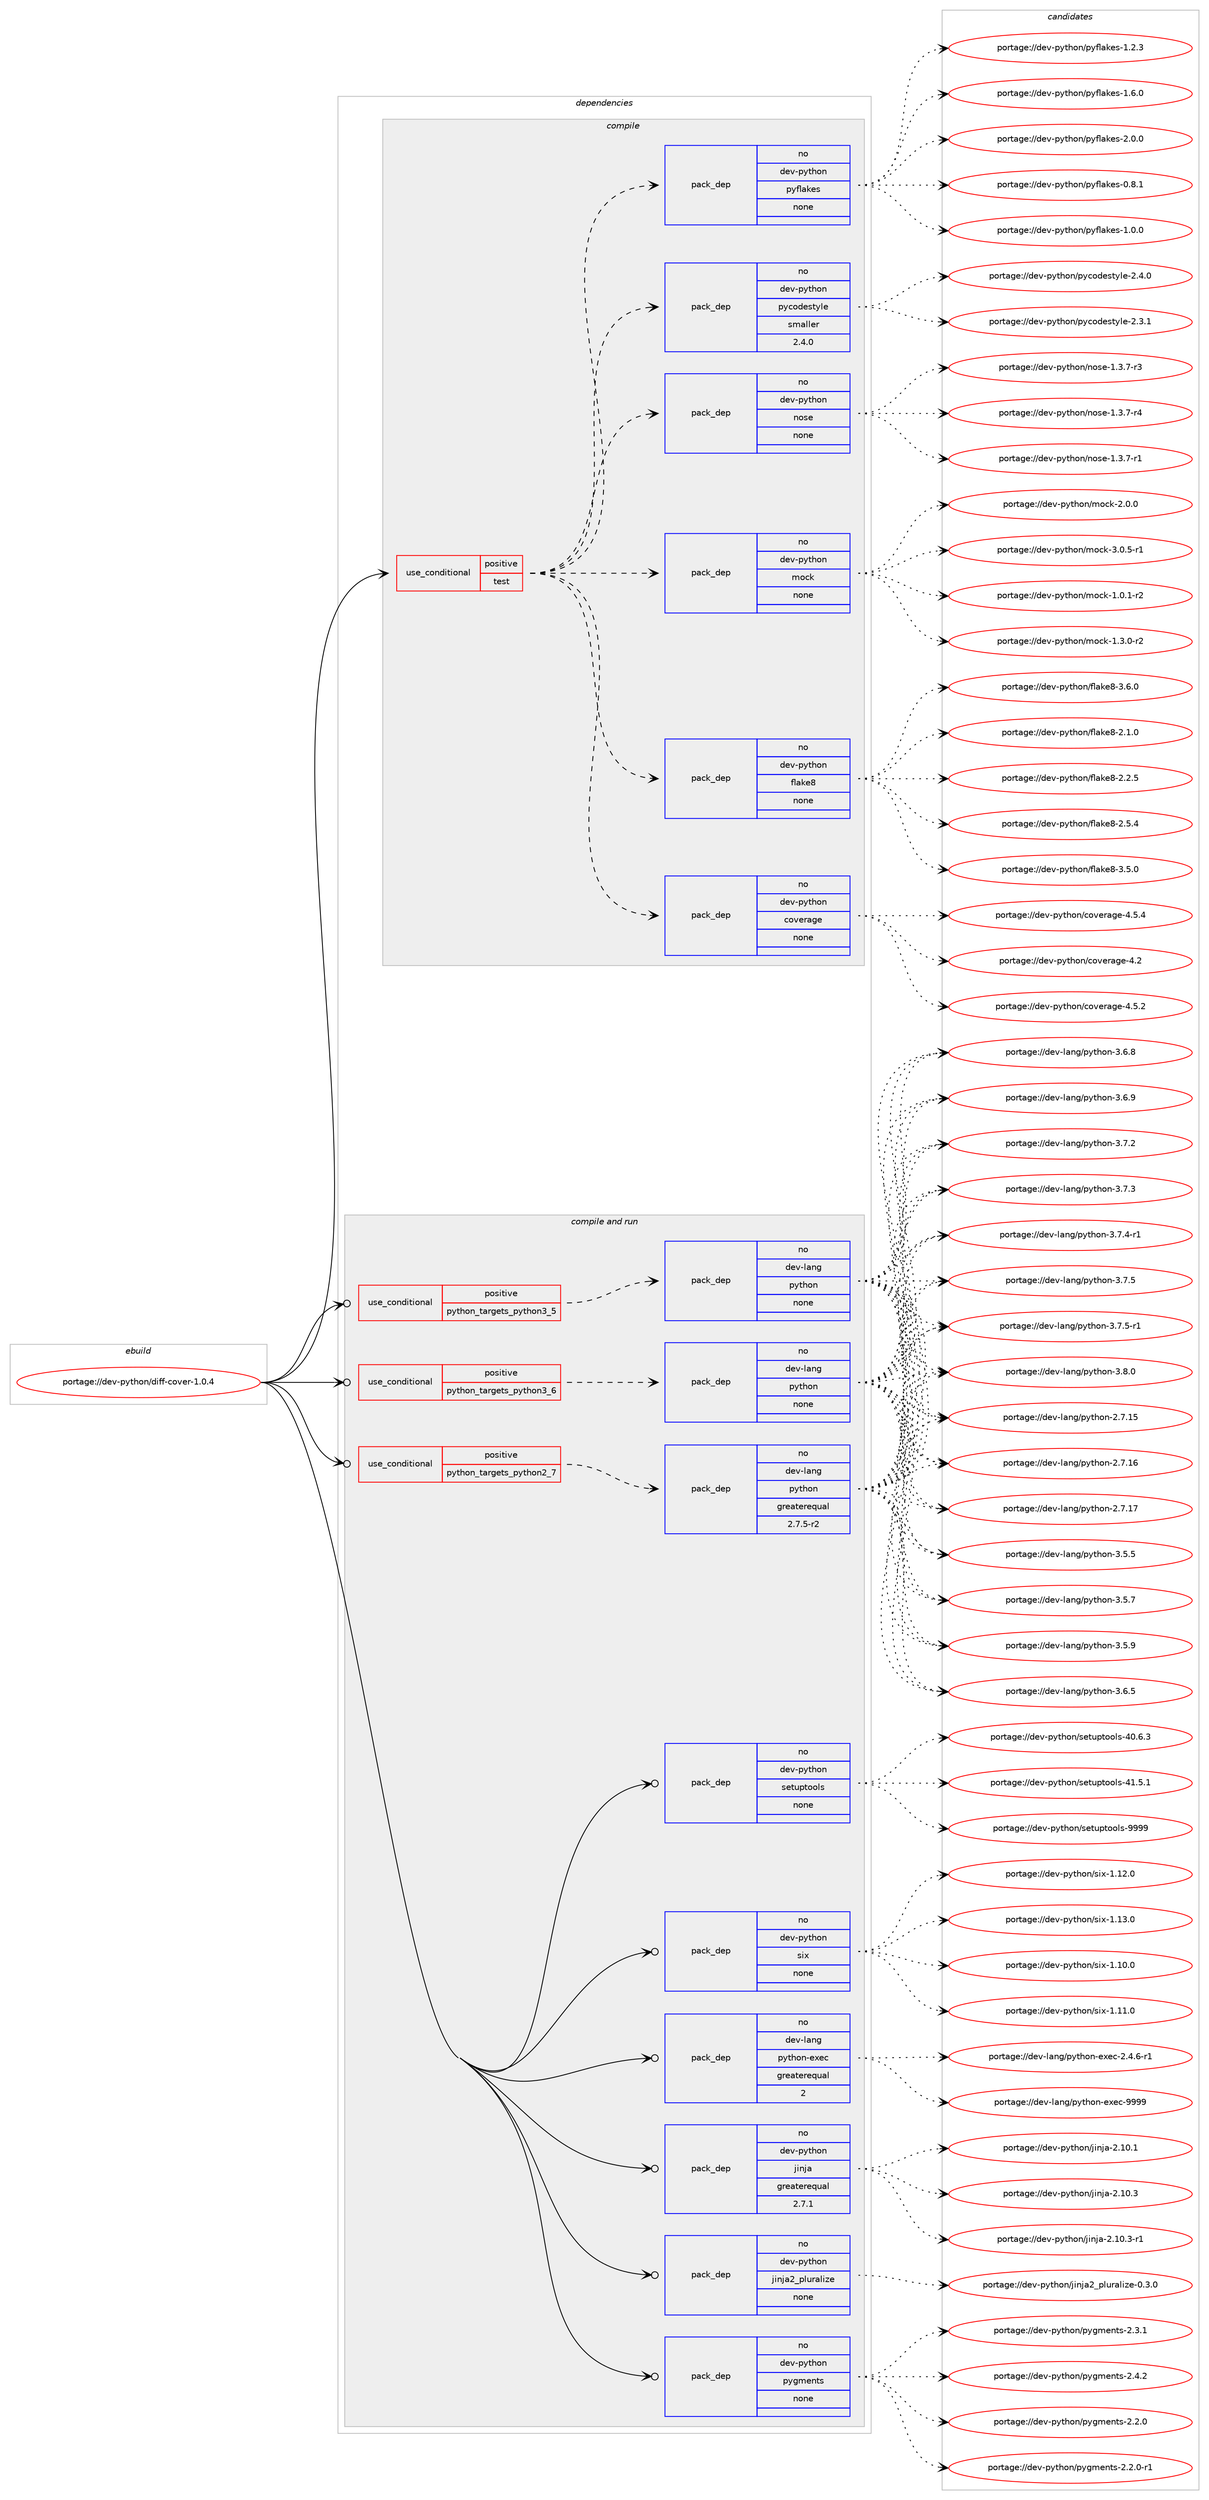 digraph prolog {

# *************
# Graph options
# *************

newrank=true;
concentrate=true;
compound=true;
graph [rankdir=LR,fontname=Helvetica,fontsize=10,ranksep=1.5];#, ranksep=2.5, nodesep=0.2];
edge  [arrowhead=vee];
node  [fontname=Helvetica,fontsize=10];

# **********
# The ebuild
# **********

subgraph cluster_leftcol {
color=gray;
rank=same;
label=<<i>ebuild</i>>;
id [label="portage://dev-python/diff-cover-1.0.4", color=red, width=4, href="../dev-python/diff-cover-1.0.4.svg"];
}

# ****************
# The dependencies
# ****************

subgraph cluster_midcol {
color=gray;
label=<<i>dependencies</i>>;
subgraph cluster_compile {
fillcolor="#eeeeee";
style=filled;
label=<<i>compile</i>>;
subgraph cond27583 {
dependency136077 [label=<<TABLE BORDER="0" CELLBORDER="1" CELLSPACING="0" CELLPADDING="4"><TR><TD ROWSPAN="3" CELLPADDING="10">use_conditional</TD></TR><TR><TD>positive</TD></TR><TR><TD>test</TD></TR></TABLE>>, shape=none, color=red];
subgraph pack105177 {
dependency136078 [label=<<TABLE BORDER="0" CELLBORDER="1" CELLSPACING="0" CELLPADDING="4" WIDTH="220"><TR><TD ROWSPAN="6" CELLPADDING="30">pack_dep</TD></TR><TR><TD WIDTH="110">no</TD></TR><TR><TD>dev-python</TD></TR><TR><TD>coverage</TD></TR><TR><TD>none</TD></TR><TR><TD></TD></TR></TABLE>>, shape=none, color=blue];
}
dependency136077:e -> dependency136078:w [weight=20,style="dashed",arrowhead="vee"];
subgraph pack105178 {
dependency136079 [label=<<TABLE BORDER="0" CELLBORDER="1" CELLSPACING="0" CELLPADDING="4" WIDTH="220"><TR><TD ROWSPAN="6" CELLPADDING="30">pack_dep</TD></TR><TR><TD WIDTH="110">no</TD></TR><TR><TD>dev-python</TD></TR><TR><TD>flake8</TD></TR><TR><TD>none</TD></TR><TR><TD></TD></TR></TABLE>>, shape=none, color=blue];
}
dependency136077:e -> dependency136079:w [weight=20,style="dashed",arrowhead="vee"];
subgraph pack105179 {
dependency136080 [label=<<TABLE BORDER="0" CELLBORDER="1" CELLSPACING="0" CELLPADDING="4" WIDTH="220"><TR><TD ROWSPAN="6" CELLPADDING="30">pack_dep</TD></TR><TR><TD WIDTH="110">no</TD></TR><TR><TD>dev-python</TD></TR><TR><TD>mock</TD></TR><TR><TD>none</TD></TR><TR><TD></TD></TR></TABLE>>, shape=none, color=blue];
}
dependency136077:e -> dependency136080:w [weight=20,style="dashed",arrowhead="vee"];
subgraph pack105180 {
dependency136081 [label=<<TABLE BORDER="0" CELLBORDER="1" CELLSPACING="0" CELLPADDING="4" WIDTH="220"><TR><TD ROWSPAN="6" CELLPADDING="30">pack_dep</TD></TR><TR><TD WIDTH="110">no</TD></TR><TR><TD>dev-python</TD></TR><TR><TD>nose</TD></TR><TR><TD>none</TD></TR><TR><TD></TD></TR></TABLE>>, shape=none, color=blue];
}
dependency136077:e -> dependency136081:w [weight=20,style="dashed",arrowhead="vee"];
subgraph pack105181 {
dependency136082 [label=<<TABLE BORDER="0" CELLBORDER="1" CELLSPACING="0" CELLPADDING="4" WIDTH="220"><TR><TD ROWSPAN="6" CELLPADDING="30">pack_dep</TD></TR><TR><TD WIDTH="110">no</TD></TR><TR><TD>dev-python</TD></TR><TR><TD>pycodestyle</TD></TR><TR><TD>smaller</TD></TR><TR><TD>2.4.0</TD></TR></TABLE>>, shape=none, color=blue];
}
dependency136077:e -> dependency136082:w [weight=20,style="dashed",arrowhead="vee"];
subgraph pack105182 {
dependency136083 [label=<<TABLE BORDER="0" CELLBORDER="1" CELLSPACING="0" CELLPADDING="4" WIDTH="220"><TR><TD ROWSPAN="6" CELLPADDING="30">pack_dep</TD></TR><TR><TD WIDTH="110">no</TD></TR><TR><TD>dev-python</TD></TR><TR><TD>pyflakes</TD></TR><TR><TD>none</TD></TR><TR><TD></TD></TR></TABLE>>, shape=none, color=blue];
}
dependency136077:e -> dependency136083:w [weight=20,style="dashed",arrowhead="vee"];
}
id:e -> dependency136077:w [weight=20,style="solid",arrowhead="vee"];
}
subgraph cluster_compileandrun {
fillcolor="#eeeeee";
style=filled;
label=<<i>compile and run</i>>;
subgraph cond27584 {
dependency136084 [label=<<TABLE BORDER="0" CELLBORDER="1" CELLSPACING="0" CELLPADDING="4"><TR><TD ROWSPAN="3" CELLPADDING="10">use_conditional</TD></TR><TR><TD>positive</TD></TR><TR><TD>python_targets_python2_7</TD></TR></TABLE>>, shape=none, color=red];
subgraph pack105183 {
dependency136085 [label=<<TABLE BORDER="0" CELLBORDER="1" CELLSPACING="0" CELLPADDING="4" WIDTH="220"><TR><TD ROWSPAN="6" CELLPADDING="30">pack_dep</TD></TR><TR><TD WIDTH="110">no</TD></TR><TR><TD>dev-lang</TD></TR><TR><TD>python</TD></TR><TR><TD>greaterequal</TD></TR><TR><TD>2.7.5-r2</TD></TR></TABLE>>, shape=none, color=blue];
}
dependency136084:e -> dependency136085:w [weight=20,style="dashed",arrowhead="vee"];
}
id:e -> dependency136084:w [weight=20,style="solid",arrowhead="odotvee"];
subgraph cond27585 {
dependency136086 [label=<<TABLE BORDER="0" CELLBORDER="1" CELLSPACING="0" CELLPADDING="4"><TR><TD ROWSPAN="3" CELLPADDING="10">use_conditional</TD></TR><TR><TD>positive</TD></TR><TR><TD>python_targets_python3_5</TD></TR></TABLE>>, shape=none, color=red];
subgraph pack105184 {
dependency136087 [label=<<TABLE BORDER="0" CELLBORDER="1" CELLSPACING="0" CELLPADDING="4" WIDTH="220"><TR><TD ROWSPAN="6" CELLPADDING="30">pack_dep</TD></TR><TR><TD WIDTH="110">no</TD></TR><TR><TD>dev-lang</TD></TR><TR><TD>python</TD></TR><TR><TD>none</TD></TR><TR><TD></TD></TR></TABLE>>, shape=none, color=blue];
}
dependency136086:e -> dependency136087:w [weight=20,style="dashed",arrowhead="vee"];
}
id:e -> dependency136086:w [weight=20,style="solid",arrowhead="odotvee"];
subgraph cond27586 {
dependency136088 [label=<<TABLE BORDER="0" CELLBORDER="1" CELLSPACING="0" CELLPADDING="4"><TR><TD ROWSPAN="3" CELLPADDING="10">use_conditional</TD></TR><TR><TD>positive</TD></TR><TR><TD>python_targets_python3_6</TD></TR></TABLE>>, shape=none, color=red];
subgraph pack105185 {
dependency136089 [label=<<TABLE BORDER="0" CELLBORDER="1" CELLSPACING="0" CELLPADDING="4" WIDTH="220"><TR><TD ROWSPAN="6" CELLPADDING="30">pack_dep</TD></TR><TR><TD WIDTH="110">no</TD></TR><TR><TD>dev-lang</TD></TR><TR><TD>python</TD></TR><TR><TD>none</TD></TR><TR><TD></TD></TR></TABLE>>, shape=none, color=blue];
}
dependency136088:e -> dependency136089:w [weight=20,style="dashed",arrowhead="vee"];
}
id:e -> dependency136088:w [weight=20,style="solid",arrowhead="odotvee"];
subgraph pack105186 {
dependency136090 [label=<<TABLE BORDER="0" CELLBORDER="1" CELLSPACING="0" CELLPADDING="4" WIDTH="220"><TR><TD ROWSPAN="6" CELLPADDING="30">pack_dep</TD></TR><TR><TD WIDTH="110">no</TD></TR><TR><TD>dev-lang</TD></TR><TR><TD>python-exec</TD></TR><TR><TD>greaterequal</TD></TR><TR><TD>2</TD></TR></TABLE>>, shape=none, color=blue];
}
id:e -> dependency136090:w [weight=20,style="solid",arrowhead="odotvee"];
subgraph pack105187 {
dependency136091 [label=<<TABLE BORDER="0" CELLBORDER="1" CELLSPACING="0" CELLPADDING="4" WIDTH="220"><TR><TD ROWSPAN="6" CELLPADDING="30">pack_dep</TD></TR><TR><TD WIDTH="110">no</TD></TR><TR><TD>dev-python</TD></TR><TR><TD>jinja</TD></TR><TR><TD>greaterequal</TD></TR><TR><TD>2.7.1</TD></TR></TABLE>>, shape=none, color=blue];
}
id:e -> dependency136091:w [weight=20,style="solid",arrowhead="odotvee"];
subgraph pack105188 {
dependency136092 [label=<<TABLE BORDER="0" CELLBORDER="1" CELLSPACING="0" CELLPADDING="4" WIDTH="220"><TR><TD ROWSPAN="6" CELLPADDING="30">pack_dep</TD></TR><TR><TD WIDTH="110">no</TD></TR><TR><TD>dev-python</TD></TR><TR><TD>jinja2_pluralize</TD></TR><TR><TD>none</TD></TR><TR><TD></TD></TR></TABLE>>, shape=none, color=blue];
}
id:e -> dependency136092:w [weight=20,style="solid",arrowhead="odotvee"];
subgraph pack105189 {
dependency136093 [label=<<TABLE BORDER="0" CELLBORDER="1" CELLSPACING="0" CELLPADDING="4" WIDTH="220"><TR><TD ROWSPAN="6" CELLPADDING="30">pack_dep</TD></TR><TR><TD WIDTH="110">no</TD></TR><TR><TD>dev-python</TD></TR><TR><TD>pygments</TD></TR><TR><TD>none</TD></TR><TR><TD></TD></TR></TABLE>>, shape=none, color=blue];
}
id:e -> dependency136093:w [weight=20,style="solid",arrowhead="odotvee"];
subgraph pack105190 {
dependency136094 [label=<<TABLE BORDER="0" CELLBORDER="1" CELLSPACING="0" CELLPADDING="4" WIDTH="220"><TR><TD ROWSPAN="6" CELLPADDING="30">pack_dep</TD></TR><TR><TD WIDTH="110">no</TD></TR><TR><TD>dev-python</TD></TR><TR><TD>setuptools</TD></TR><TR><TD>none</TD></TR><TR><TD></TD></TR></TABLE>>, shape=none, color=blue];
}
id:e -> dependency136094:w [weight=20,style="solid",arrowhead="odotvee"];
subgraph pack105191 {
dependency136095 [label=<<TABLE BORDER="0" CELLBORDER="1" CELLSPACING="0" CELLPADDING="4" WIDTH="220"><TR><TD ROWSPAN="6" CELLPADDING="30">pack_dep</TD></TR><TR><TD WIDTH="110">no</TD></TR><TR><TD>dev-python</TD></TR><TR><TD>six</TD></TR><TR><TD>none</TD></TR><TR><TD></TD></TR></TABLE>>, shape=none, color=blue];
}
id:e -> dependency136095:w [weight=20,style="solid",arrowhead="odotvee"];
}
subgraph cluster_run {
fillcolor="#eeeeee";
style=filled;
label=<<i>run</i>>;
}
}

# **************
# The candidates
# **************

subgraph cluster_choices {
rank=same;
color=gray;
label=<<i>candidates</i>>;

subgraph choice105177 {
color=black;
nodesep=1;
choiceportage1001011184511212111610411111047991111181011149710310145524650 [label="portage://dev-python/coverage-4.2", color=red, width=4,href="../dev-python/coverage-4.2.svg"];
choiceportage10010111845112121116104111110479911111810111497103101455246534650 [label="portage://dev-python/coverage-4.5.2", color=red, width=4,href="../dev-python/coverage-4.5.2.svg"];
choiceportage10010111845112121116104111110479911111810111497103101455246534652 [label="portage://dev-python/coverage-4.5.4", color=red, width=4,href="../dev-python/coverage-4.5.4.svg"];
dependency136078:e -> choiceportage1001011184511212111610411111047991111181011149710310145524650:w [style=dotted,weight="100"];
dependency136078:e -> choiceportage10010111845112121116104111110479911111810111497103101455246534650:w [style=dotted,weight="100"];
dependency136078:e -> choiceportage10010111845112121116104111110479911111810111497103101455246534652:w [style=dotted,weight="100"];
}
subgraph choice105178 {
color=black;
nodesep=1;
choiceportage10010111845112121116104111110471021089710710156455046494648 [label="portage://dev-python/flake8-2.1.0", color=red, width=4,href="../dev-python/flake8-2.1.0.svg"];
choiceportage10010111845112121116104111110471021089710710156455046504653 [label="portage://dev-python/flake8-2.2.5", color=red, width=4,href="../dev-python/flake8-2.2.5.svg"];
choiceportage10010111845112121116104111110471021089710710156455046534652 [label="portage://dev-python/flake8-2.5.4", color=red, width=4,href="../dev-python/flake8-2.5.4.svg"];
choiceportage10010111845112121116104111110471021089710710156455146534648 [label="portage://dev-python/flake8-3.5.0", color=red, width=4,href="../dev-python/flake8-3.5.0.svg"];
choiceportage10010111845112121116104111110471021089710710156455146544648 [label="portage://dev-python/flake8-3.6.0", color=red, width=4,href="../dev-python/flake8-3.6.0.svg"];
dependency136079:e -> choiceportage10010111845112121116104111110471021089710710156455046494648:w [style=dotted,weight="100"];
dependency136079:e -> choiceportage10010111845112121116104111110471021089710710156455046504653:w [style=dotted,weight="100"];
dependency136079:e -> choiceportage10010111845112121116104111110471021089710710156455046534652:w [style=dotted,weight="100"];
dependency136079:e -> choiceportage10010111845112121116104111110471021089710710156455146534648:w [style=dotted,weight="100"];
dependency136079:e -> choiceportage10010111845112121116104111110471021089710710156455146544648:w [style=dotted,weight="100"];
}
subgraph choice105179 {
color=black;
nodesep=1;
choiceportage1001011184511212111610411111047109111991074549464846494511450 [label="portage://dev-python/mock-1.0.1-r2", color=red, width=4,href="../dev-python/mock-1.0.1-r2.svg"];
choiceportage1001011184511212111610411111047109111991074549465146484511450 [label="portage://dev-python/mock-1.3.0-r2", color=red, width=4,href="../dev-python/mock-1.3.0-r2.svg"];
choiceportage100101118451121211161041111104710911199107455046484648 [label="portage://dev-python/mock-2.0.0", color=red, width=4,href="../dev-python/mock-2.0.0.svg"];
choiceportage1001011184511212111610411111047109111991074551464846534511449 [label="portage://dev-python/mock-3.0.5-r1", color=red, width=4,href="../dev-python/mock-3.0.5-r1.svg"];
dependency136080:e -> choiceportage1001011184511212111610411111047109111991074549464846494511450:w [style=dotted,weight="100"];
dependency136080:e -> choiceportage1001011184511212111610411111047109111991074549465146484511450:w [style=dotted,weight="100"];
dependency136080:e -> choiceportage100101118451121211161041111104710911199107455046484648:w [style=dotted,weight="100"];
dependency136080:e -> choiceportage1001011184511212111610411111047109111991074551464846534511449:w [style=dotted,weight="100"];
}
subgraph choice105180 {
color=black;
nodesep=1;
choiceportage10010111845112121116104111110471101111151014549465146554511449 [label="portage://dev-python/nose-1.3.7-r1", color=red, width=4,href="../dev-python/nose-1.3.7-r1.svg"];
choiceportage10010111845112121116104111110471101111151014549465146554511451 [label="portage://dev-python/nose-1.3.7-r3", color=red, width=4,href="../dev-python/nose-1.3.7-r3.svg"];
choiceportage10010111845112121116104111110471101111151014549465146554511452 [label="portage://dev-python/nose-1.3.7-r4", color=red, width=4,href="../dev-python/nose-1.3.7-r4.svg"];
dependency136081:e -> choiceportage10010111845112121116104111110471101111151014549465146554511449:w [style=dotted,weight="100"];
dependency136081:e -> choiceportage10010111845112121116104111110471101111151014549465146554511451:w [style=dotted,weight="100"];
dependency136081:e -> choiceportage10010111845112121116104111110471101111151014549465146554511452:w [style=dotted,weight="100"];
}
subgraph choice105181 {
color=black;
nodesep=1;
choiceportage100101118451121211161041111104711212199111100101115116121108101455046514649 [label="portage://dev-python/pycodestyle-2.3.1", color=red, width=4,href="../dev-python/pycodestyle-2.3.1.svg"];
choiceportage100101118451121211161041111104711212199111100101115116121108101455046524648 [label="portage://dev-python/pycodestyle-2.4.0", color=red, width=4,href="../dev-python/pycodestyle-2.4.0.svg"];
dependency136082:e -> choiceportage100101118451121211161041111104711212199111100101115116121108101455046514649:w [style=dotted,weight="100"];
dependency136082:e -> choiceportage100101118451121211161041111104711212199111100101115116121108101455046524648:w [style=dotted,weight="100"];
}
subgraph choice105182 {
color=black;
nodesep=1;
choiceportage100101118451121211161041111104711212110210897107101115454846564649 [label="portage://dev-python/pyflakes-0.8.1", color=red, width=4,href="../dev-python/pyflakes-0.8.1.svg"];
choiceportage100101118451121211161041111104711212110210897107101115454946484648 [label="portage://dev-python/pyflakes-1.0.0", color=red, width=4,href="../dev-python/pyflakes-1.0.0.svg"];
choiceportage100101118451121211161041111104711212110210897107101115454946504651 [label="portage://dev-python/pyflakes-1.2.3", color=red, width=4,href="../dev-python/pyflakes-1.2.3.svg"];
choiceportage100101118451121211161041111104711212110210897107101115454946544648 [label="portage://dev-python/pyflakes-1.6.0", color=red, width=4,href="../dev-python/pyflakes-1.6.0.svg"];
choiceportage100101118451121211161041111104711212110210897107101115455046484648 [label="portage://dev-python/pyflakes-2.0.0", color=red, width=4,href="../dev-python/pyflakes-2.0.0.svg"];
dependency136083:e -> choiceportage100101118451121211161041111104711212110210897107101115454846564649:w [style=dotted,weight="100"];
dependency136083:e -> choiceportage100101118451121211161041111104711212110210897107101115454946484648:w [style=dotted,weight="100"];
dependency136083:e -> choiceportage100101118451121211161041111104711212110210897107101115454946504651:w [style=dotted,weight="100"];
dependency136083:e -> choiceportage100101118451121211161041111104711212110210897107101115454946544648:w [style=dotted,weight="100"];
dependency136083:e -> choiceportage100101118451121211161041111104711212110210897107101115455046484648:w [style=dotted,weight="100"];
}
subgraph choice105183 {
color=black;
nodesep=1;
choiceportage10010111845108971101034711212111610411111045504655464953 [label="portage://dev-lang/python-2.7.15", color=red, width=4,href="../dev-lang/python-2.7.15.svg"];
choiceportage10010111845108971101034711212111610411111045504655464954 [label="portage://dev-lang/python-2.7.16", color=red, width=4,href="../dev-lang/python-2.7.16.svg"];
choiceportage10010111845108971101034711212111610411111045504655464955 [label="portage://dev-lang/python-2.7.17", color=red, width=4,href="../dev-lang/python-2.7.17.svg"];
choiceportage100101118451089711010347112121116104111110455146534653 [label="portage://dev-lang/python-3.5.5", color=red, width=4,href="../dev-lang/python-3.5.5.svg"];
choiceportage100101118451089711010347112121116104111110455146534655 [label="portage://dev-lang/python-3.5.7", color=red, width=4,href="../dev-lang/python-3.5.7.svg"];
choiceportage100101118451089711010347112121116104111110455146534657 [label="portage://dev-lang/python-3.5.9", color=red, width=4,href="../dev-lang/python-3.5.9.svg"];
choiceportage100101118451089711010347112121116104111110455146544653 [label="portage://dev-lang/python-3.6.5", color=red, width=4,href="../dev-lang/python-3.6.5.svg"];
choiceportage100101118451089711010347112121116104111110455146544656 [label="portage://dev-lang/python-3.6.8", color=red, width=4,href="../dev-lang/python-3.6.8.svg"];
choiceportage100101118451089711010347112121116104111110455146544657 [label="portage://dev-lang/python-3.6.9", color=red, width=4,href="../dev-lang/python-3.6.9.svg"];
choiceportage100101118451089711010347112121116104111110455146554650 [label="portage://dev-lang/python-3.7.2", color=red, width=4,href="../dev-lang/python-3.7.2.svg"];
choiceportage100101118451089711010347112121116104111110455146554651 [label="portage://dev-lang/python-3.7.3", color=red, width=4,href="../dev-lang/python-3.7.3.svg"];
choiceportage1001011184510897110103471121211161041111104551465546524511449 [label="portage://dev-lang/python-3.7.4-r1", color=red, width=4,href="../dev-lang/python-3.7.4-r1.svg"];
choiceportage100101118451089711010347112121116104111110455146554653 [label="portage://dev-lang/python-3.7.5", color=red, width=4,href="../dev-lang/python-3.7.5.svg"];
choiceportage1001011184510897110103471121211161041111104551465546534511449 [label="portage://dev-lang/python-3.7.5-r1", color=red, width=4,href="../dev-lang/python-3.7.5-r1.svg"];
choiceportage100101118451089711010347112121116104111110455146564648 [label="portage://dev-lang/python-3.8.0", color=red, width=4,href="../dev-lang/python-3.8.0.svg"];
dependency136085:e -> choiceportage10010111845108971101034711212111610411111045504655464953:w [style=dotted,weight="100"];
dependency136085:e -> choiceportage10010111845108971101034711212111610411111045504655464954:w [style=dotted,weight="100"];
dependency136085:e -> choiceportage10010111845108971101034711212111610411111045504655464955:w [style=dotted,weight="100"];
dependency136085:e -> choiceportage100101118451089711010347112121116104111110455146534653:w [style=dotted,weight="100"];
dependency136085:e -> choiceportage100101118451089711010347112121116104111110455146534655:w [style=dotted,weight="100"];
dependency136085:e -> choiceportage100101118451089711010347112121116104111110455146534657:w [style=dotted,weight="100"];
dependency136085:e -> choiceportage100101118451089711010347112121116104111110455146544653:w [style=dotted,weight="100"];
dependency136085:e -> choiceportage100101118451089711010347112121116104111110455146544656:w [style=dotted,weight="100"];
dependency136085:e -> choiceportage100101118451089711010347112121116104111110455146544657:w [style=dotted,weight="100"];
dependency136085:e -> choiceportage100101118451089711010347112121116104111110455146554650:w [style=dotted,weight="100"];
dependency136085:e -> choiceportage100101118451089711010347112121116104111110455146554651:w [style=dotted,weight="100"];
dependency136085:e -> choiceportage1001011184510897110103471121211161041111104551465546524511449:w [style=dotted,weight="100"];
dependency136085:e -> choiceportage100101118451089711010347112121116104111110455146554653:w [style=dotted,weight="100"];
dependency136085:e -> choiceportage1001011184510897110103471121211161041111104551465546534511449:w [style=dotted,weight="100"];
dependency136085:e -> choiceportage100101118451089711010347112121116104111110455146564648:w [style=dotted,weight="100"];
}
subgraph choice105184 {
color=black;
nodesep=1;
choiceportage10010111845108971101034711212111610411111045504655464953 [label="portage://dev-lang/python-2.7.15", color=red, width=4,href="../dev-lang/python-2.7.15.svg"];
choiceportage10010111845108971101034711212111610411111045504655464954 [label="portage://dev-lang/python-2.7.16", color=red, width=4,href="../dev-lang/python-2.7.16.svg"];
choiceportage10010111845108971101034711212111610411111045504655464955 [label="portage://dev-lang/python-2.7.17", color=red, width=4,href="../dev-lang/python-2.7.17.svg"];
choiceportage100101118451089711010347112121116104111110455146534653 [label="portage://dev-lang/python-3.5.5", color=red, width=4,href="../dev-lang/python-3.5.5.svg"];
choiceportage100101118451089711010347112121116104111110455146534655 [label="portage://dev-lang/python-3.5.7", color=red, width=4,href="../dev-lang/python-3.5.7.svg"];
choiceportage100101118451089711010347112121116104111110455146534657 [label="portage://dev-lang/python-3.5.9", color=red, width=4,href="../dev-lang/python-3.5.9.svg"];
choiceportage100101118451089711010347112121116104111110455146544653 [label="portage://dev-lang/python-3.6.5", color=red, width=4,href="../dev-lang/python-3.6.5.svg"];
choiceportage100101118451089711010347112121116104111110455146544656 [label="portage://dev-lang/python-3.6.8", color=red, width=4,href="../dev-lang/python-3.6.8.svg"];
choiceportage100101118451089711010347112121116104111110455146544657 [label="portage://dev-lang/python-3.6.9", color=red, width=4,href="../dev-lang/python-3.6.9.svg"];
choiceportage100101118451089711010347112121116104111110455146554650 [label="portage://dev-lang/python-3.7.2", color=red, width=4,href="../dev-lang/python-3.7.2.svg"];
choiceportage100101118451089711010347112121116104111110455146554651 [label="portage://dev-lang/python-3.7.3", color=red, width=4,href="../dev-lang/python-3.7.3.svg"];
choiceportage1001011184510897110103471121211161041111104551465546524511449 [label="portage://dev-lang/python-3.7.4-r1", color=red, width=4,href="../dev-lang/python-3.7.4-r1.svg"];
choiceportage100101118451089711010347112121116104111110455146554653 [label="portage://dev-lang/python-3.7.5", color=red, width=4,href="../dev-lang/python-3.7.5.svg"];
choiceportage1001011184510897110103471121211161041111104551465546534511449 [label="portage://dev-lang/python-3.7.5-r1", color=red, width=4,href="../dev-lang/python-3.7.5-r1.svg"];
choiceportage100101118451089711010347112121116104111110455146564648 [label="portage://dev-lang/python-3.8.0", color=red, width=4,href="../dev-lang/python-3.8.0.svg"];
dependency136087:e -> choiceportage10010111845108971101034711212111610411111045504655464953:w [style=dotted,weight="100"];
dependency136087:e -> choiceportage10010111845108971101034711212111610411111045504655464954:w [style=dotted,weight="100"];
dependency136087:e -> choiceportage10010111845108971101034711212111610411111045504655464955:w [style=dotted,weight="100"];
dependency136087:e -> choiceportage100101118451089711010347112121116104111110455146534653:w [style=dotted,weight="100"];
dependency136087:e -> choiceportage100101118451089711010347112121116104111110455146534655:w [style=dotted,weight="100"];
dependency136087:e -> choiceportage100101118451089711010347112121116104111110455146534657:w [style=dotted,weight="100"];
dependency136087:e -> choiceportage100101118451089711010347112121116104111110455146544653:w [style=dotted,weight="100"];
dependency136087:e -> choiceportage100101118451089711010347112121116104111110455146544656:w [style=dotted,weight="100"];
dependency136087:e -> choiceportage100101118451089711010347112121116104111110455146544657:w [style=dotted,weight="100"];
dependency136087:e -> choiceportage100101118451089711010347112121116104111110455146554650:w [style=dotted,weight="100"];
dependency136087:e -> choiceportage100101118451089711010347112121116104111110455146554651:w [style=dotted,weight="100"];
dependency136087:e -> choiceportage1001011184510897110103471121211161041111104551465546524511449:w [style=dotted,weight="100"];
dependency136087:e -> choiceportage100101118451089711010347112121116104111110455146554653:w [style=dotted,weight="100"];
dependency136087:e -> choiceportage1001011184510897110103471121211161041111104551465546534511449:w [style=dotted,weight="100"];
dependency136087:e -> choiceportage100101118451089711010347112121116104111110455146564648:w [style=dotted,weight="100"];
}
subgraph choice105185 {
color=black;
nodesep=1;
choiceportage10010111845108971101034711212111610411111045504655464953 [label="portage://dev-lang/python-2.7.15", color=red, width=4,href="../dev-lang/python-2.7.15.svg"];
choiceportage10010111845108971101034711212111610411111045504655464954 [label="portage://dev-lang/python-2.7.16", color=red, width=4,href="../dev-lang/python-2.7.16.svg"];
choiceportage10010111845108971101034711212111610411111045504655464955 [label="portage://dev-lang/python-2.7.17", color=red, width=4,href="../dev-lang/python-2.7.17.svg"];
choiceportage100101118451089711010347112121116104111110455146534653 [label="portage://dev-lang/python-3.5.5", color=red, width=4,href="../dev-lang/python-3.5.5.svg"];
choiceportage100101118451089711010347112121116104111110455146534655 [label="portage://dev-lang/python-3.5.7", color=red, width=4,href="../dev-lang/python-3.5.7.svg"];
choiceportage100101118451089711010347112121116104111110455146534657 [label="portage://dev-lang/python-3.5.9", color=red, width=4,href="../dev-lang/python-3.5.9.svg"];
choiceportage100101118451089711010347112121116104111110455146544653 [label="portage://dev-lang/python-3.6.5", color=red, width=4,href="../dev-lang/python-3.6.5.svg"];
choiceportage100101118451089711010347112121116104111110455146544656 [label="portage://dev-lang/python-3.6.8", color=red, width=4,href="../dev-lang/python-3.6.8.svg"];
choiceportage100101118451089711010347112121116104111110455146544657 [label="portage://dev-lang/python-3.6.9", color=red, width=4,href="../dev-lang/python-3.6.9.svg"];
choiceportage100101118451089711010347112121116104111110455146554650 [label="portage://dev-lang/python-3.7.2", color=red, width=4,href="../dev-lang/python-3.7.2.svg"];
choiceportage100101118451089711010347112121116104111110455146554651 [label="portage://dev-lang/python-3.7.3", color=red, width=4,href="../dev-lang/python-3.7.3.svg"];
choiceportage1001011184510897110103471121211161041111104551465546524511449 [label="portage://dev-lang/python-3.7.4-r1", color=red, width=4,href="../dev-lang/python-3.7.4-r1.svg"];
choiceportage100101118451089711010347112121116104111110455146554653 [label="portage://dev-lang/python-3.7.5", color=red, width=4,href="../dev-lang/python-3.7.5.svg"];
choiceportage1001011184510897110103471121211161041111104551465546534511449 [label="portage://dev-lang/python-3.7.5-r1", color=red, width=4,href="../dev-lang/python-3.7.5-r1.svg"];
choiceportage100101118451089711010347112121116104111110455146564648 [label="portage://dev-lang/python-3.8.0", color=red, width=4,href="../dev-lang/python-3.8.0.svg"];
dependency136089:e -> choiceportage10010111845108971101034711212111610411111045504655464953:w [style=dotted,weight="100"];
dependency136089:e -> choiceportage10010111845108971101034711212111610411111045504655464954:w [style=dotted,weight="100"];
dependency136089:e -> choiceportage10010111845108971101034711212111610411111045504655464955:w [style=dotted,weight="100"];
dependency136089:e -> choiceportage100101118451089711010347112121116104111110455146534653:w [style=dotted,weight="100"];
dependency136089:e -> choiceportage100101118451089711010347112121116104111110455146534655:w [style=dotted,weight="100"];
dependency136089:e -> choiceportage100101118451089711010347112121116104111110455146534657:w [style=dotted,weight="100"];
dependency136089:e -> choiceportage100101118451089711010347112121116104111110455146544653:w [style=dotted,weight="100"];
dependency136089:e -> choiceportage100101118451089711010347112121116104111110455146544656:w [style=dotted,weight="100"];
dependency136089:e -> choiceportage100101118451089711010347112121116104111110455146544657:w [style=dotted,weight="100"];
dependency136089:e -> choiceportage100101118451089711010347112121116104111110455146554650:w [style=dotted,weight="100"];
dependency136089:e -> choiceportage100101118451089711010347112121116104111110455146554651:w [style=dotted,weight="100"];
dependency136089:e -> choiceportage1001011184510897110103471121211161041111104551465546524511449:w [style=dotted,weight="100"];
dependency136089:e -> choiceportage100101118451089711010347112121116104111110455146554653:w [style=dotted,weight="100"];
dependency136089:e -> choiceportage1001011184510897110103471121211161041111104551465546534511449:w [style=dotted,weight="100"];
dependency136089:e -> choiceportage100101118451089711010347112121116104111110455146564648:w [style=dotted,weight="100"];
}
subgraph choice105186 {
color=black;
nodesep=1;
choiceportage10010111845108971101034711212111610411111045101120101994550465246544511449 [label="portage://dev-lang/python-exec-2.4.6-r1", color=red, width=4,href="../dev-lang/python-exec-2.4.6-r1.svg"];
choiceportage10010111845108971101034711212111610411111045101120101994557575757 [label="portage://dev-lang/python-exec-9999", color=red, width=4,href="../dev-lang/python-exec-9999.svg"];
dependency136090:e -> choiceportage10010111845108971101034711212111610411111045101120101994550465246544511449:w [style=dotted,weight="100"];
dependency136090:e -> choiceportage10010111845108971101034711212111610411111045101120101994557575757:w [style=dotted,weight="100"];
}
subgraph choice105187 {
color=black;
nodesep=1;
choiceportage10010111845112121116104111110471061051101069745504649484649 [label="portage://dev-python/jinja-2.10.1", color=red, width=4,href="../dev-python/jinja-2.10.1.svg"];
choiceportage10010111845112121116104111110471061051101069745504649484651 [label="portage://dev-python/jinja-2.10.3", color=red, width=4,href="../dev-python/jinja-2.10.3.svg"];
choiceportage100101118451121211161041111104710610511010697455046494846514511449 [label="portage://dev-python/jinja-2.10.3-r1", color=red, width=4,href="../dev-python/jinja-2.10.3-r1.svg"];
dependency136091:e -> choiceportage10010111845112121116104111110471061051101069745504649484649:w [style=dotted,weight="100"];
dependency136091:e -> choiceportage10010111845112121116104111110471061051101069745504649484651:w [style=dotted,weight="100"];
dependency136091:e -> choiceportage100101118451121211161041111104710610511010697455046494846514511449:w [style=dotted,weight="100"];
}
subgraph choice105188 {
color=black;
nodesep=1;
choiceportage100101118451121211161041111104710610511010697509511210811711497108105122101454846514648 [label="portage://dev-python/jinja2_pluralize-0.3.0", color=red, width=4,href="../dev-python/jinja2_pluralize-0.3.0.svg"];
dependency136092:e -> choiceportage100101118451121211161041111104710610511010697509511210811711497108105122101454846514648:w [style=dotted,weight="100"];
}
subgraph choice105189 {
color=black;
nodesep=1;
choiceportage1001011184511212111610411111047112121103109101110116115455046504648 [label="portage://dev-python/pygments-2.2.0", color=red, width=4,href="../dev-python/pygments-2.2.0.svg"];
choiceportage10010111845112121116104111110471121211031091011101161154550465046484511449 [label="portage://dev-python/pygments-2.2.0-r1", color=red, width=4,href="../dev-python/pygments-2.2.0-r1.svg"];
choiceportage1001011184511212111610411111047112121103109101110116115455046514649 [label="portage://dev-python/pygments-2.3.1", color=red, width=4,href="../dev-python/pygments-2.3.1.svg"];
choiceportage1001011184511212111610411111047112121103109101110116115455046524650 [label="portage://dev-python/pygments-2.4.2", color=red, width=4,href="../dev-python/pygments-2.4.2.svg"];
dependency136093:e -> choiceportage1001011184511212111610411111047112121103109101110116115455046504648:w [style=dotted,weight="100"];
dependency136093:e -> choiceportage10010111845112121116104111110471121211031091011101161154550465046484511449:w [style=dotted,weight="100"];
dependency136093:e -> choiceportage1001011184511212111610411111047112121103109101110116115455046514649:w [style=dotted,weight="100"];
dependency136093:e -> choiceportage1001011184511212111610411111047112121103109101110116115455046524650:w [style=dotted,weight="100"];
}
subgraph choice105190 {
color=black;
nodesep=1;
choiceportage100101118451121211161041111104711510111611711211611111110811545524846544651 [label="portage://dev-python/setuptools-40.6.3", color=red, width=4,href="../dev-python/setuptools-40.6.3.svg"];
choiceportage100101118451121211161041111104711510111611711211611111110811545524946534649 [label="portage://dev-python/setuptools-41.5.1", color=red, width=4,href="../dev-python/setuptools-41.5.1.svg"];
choiceportage10010111845112121116104111110471151011161171121161111111081154557575757 [label="portage://dev-python/setuptools-9999", color=red, width=4,href="../dev-python/setuptools-9999.svg"];
dependency136094:e -> choiceportage100101118451121211161041111104711510111611711211611111110811545524846544651:w [style=dotted,weight="100"];
dependency136094:e -> choiceportage100101118451121211161041111104711510111611711211611111110811545524946534649:w [style=dotted,weight="100"];
dependency136094:e -> choiceportage10010111845112121116104111110471151011161171121161111111081154557575757:w [style=dotted,weight="100"];
}
subgraph choice105191 {
color=black;
nodesep=1;
choiceportage100101118451121211161041111104711510512045494649484648 [label="portage://dev-python/six-1.10.0", color=red, width=4,href="../dev-python/six-1.10.0.svg"];
choiceportage100101118451121211161041111104711510512045494649494648 [label="portage://dev-python/six-1.11.0", color=red, width=4,href="../dev-python/six-1.11.0.svg"];
choiceportage100101118451121211161041111104711510512045494649504648 [label="portage://dev-python/six-1.12.0", color=red, width=4,href="../dev-python/six-1.12.0.svg"];
choiceportage100101118451121211161041111104711510512045494649514648 [label="portage://dev-python/six-1.13.0", color=red, width=4,href="../dev-python/six-1.13.0.svg"];
dependency136095:e -> choiceportage100101118451121211161041111104711510512045494649484648:w [style=dotted,weight="100"];
dependency136095:e -> choiceportage100101118451121211161041111104711510512045494649494648:w [style=dotted,weight="100"];
dependency136095:e -> choiceportage100101118451121211161041111104711510512045494649504648:w [style=dotted,weight="100"];
dependency136095:e -> choiceportage100101118451121211161041111104711510512045494649514648:w [style=dotted,weight="100"];
}
}

}
